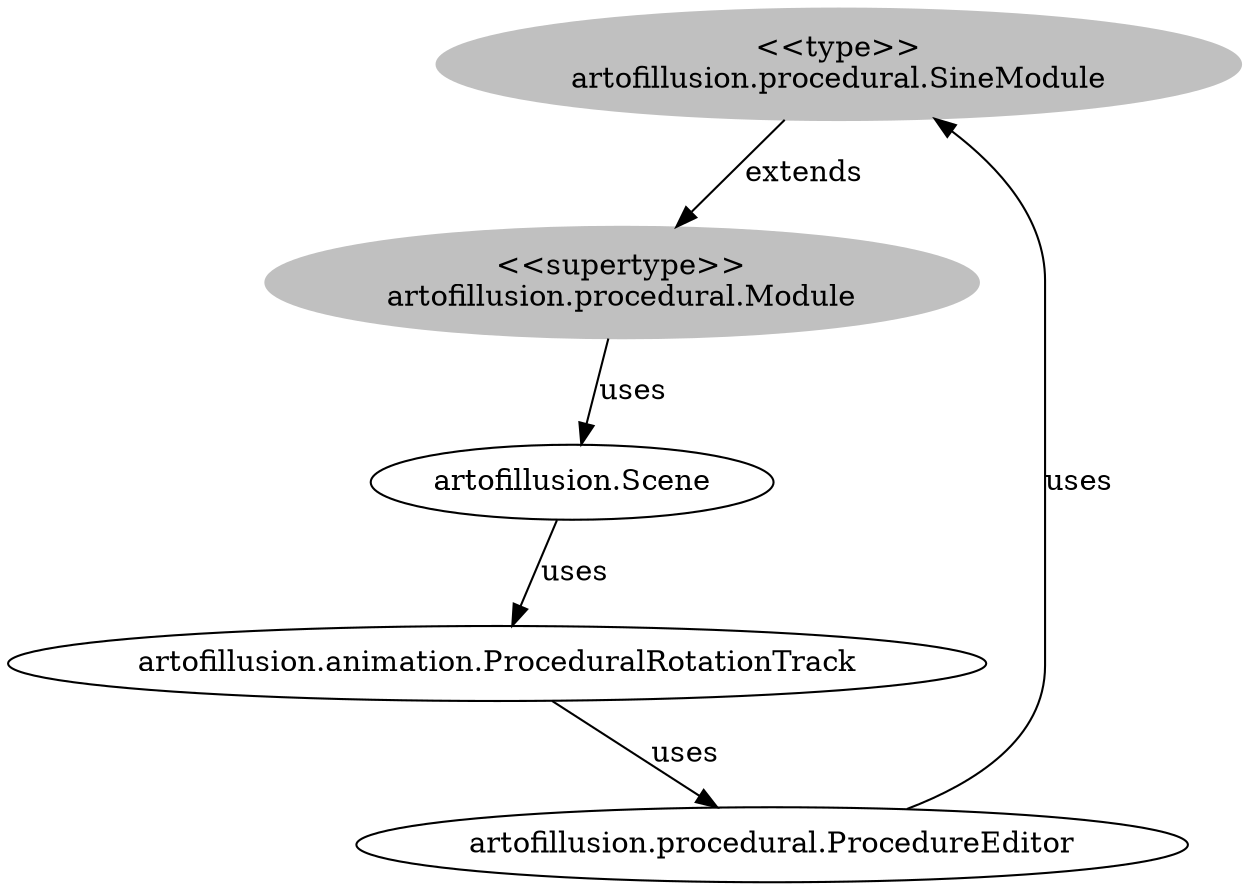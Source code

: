 digraph stk {
	artofillusion_procedural_SineModule [label="<<type>>
artofillusion.procedural.SineModule",style=filled,color="grey"];
	artofillusion_procedural_Module [label="<<supertype>>
artofillusion.procedural.Module",style=filled,color="grey"];
	artofillusion_animation_ProceduralRotationTrack [label="artofillusion.animation.ProceduralRotationTrack"];
	artofillusion_Scene [label="artofillusion.Scene"];
	artofillusion_procedural_ProcedureEditor [label="artofillusion.procedural.ProcedureEditor"];
	artofillusion_procedural_SineModule -> artofillusion_procedural_Module [label=extends];
	artofillusion_procedural_Module -> artofillusion_Scene [label=uses];
	artofillusion_Scene -> artofillusion_animation_ProceduralRotationTrack [label=uses];
	artofillusion_animation_ProceduralRotationTrack -> artofillusion_procedural_ProcedureEditor [label=uses];
	artofillusion_procedural_ProcedureEditor -> artofillusion_procedural_SineModule [label=uses];
}

